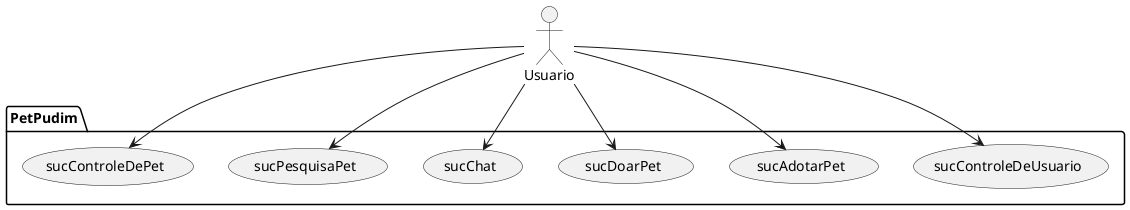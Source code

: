 /' Atores 
    saUsuário
'/
/' Casos de uso 
    sucControleDePet - sucRegistraDocumento
    sucControleDeUsuário
    sucAdotarPet - Chat especifico para cada card de cão
    sucDoarPet
    sucChat
    sucPesquisaPet - sucFiltrarPesquisa 
'/

@startuml usecase

  actor Usuario as saUser

package PetPudim{

    usecase "sucControleDePet" as UC1
    usecase "sucControleDeUsuario" as UC2
    usecase "sucAdotarPet" as UC3
    usecase "sucDoarPet" as UC4
    usecase "sucChat" as UC5
    usecase "sucPesquisaPet" as UC6
}

saUser --> UC1
saUser -> UC2
saUser -> UC3
saUser -> UC4
saUser -> UC5
saUser -> UC6

@enduml

